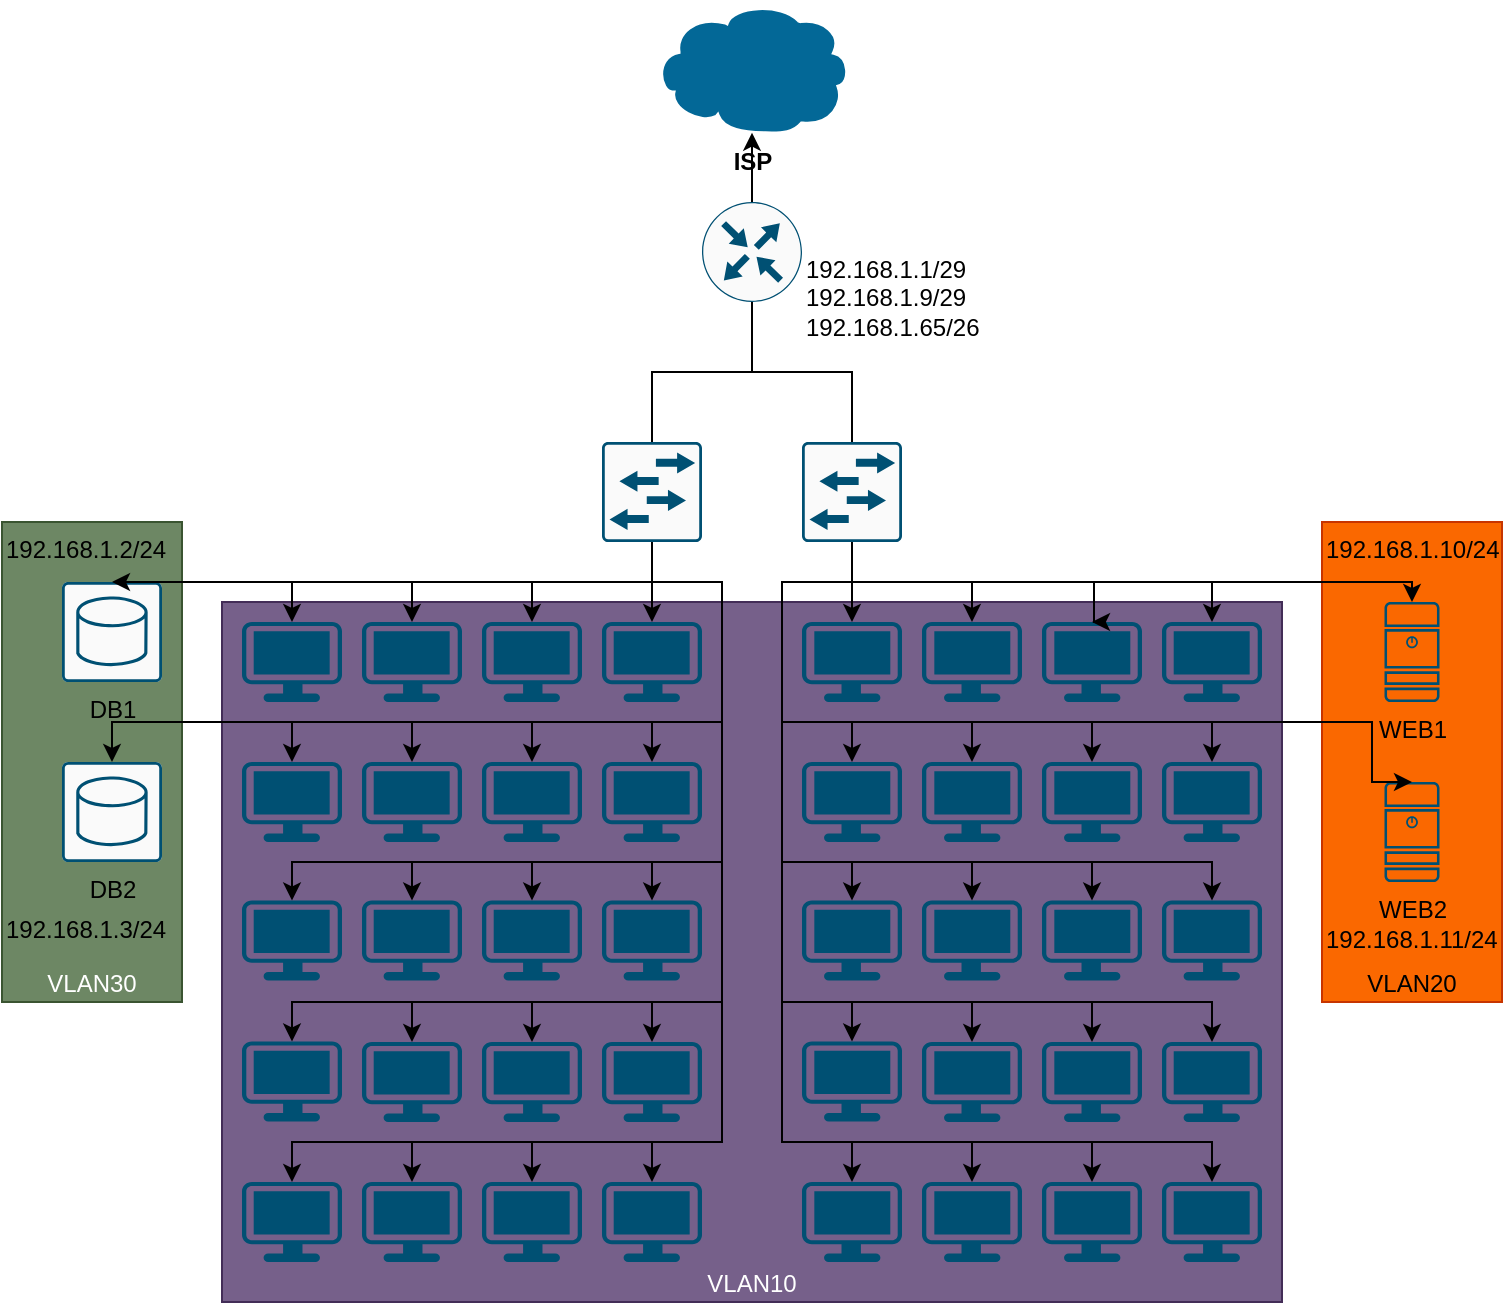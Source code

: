 <mxfile version="24.8.6">
  <diagram name="Страница — 1" id="IFkf7Dg4jp8gj-BHcVzv">
    <mxGraphModel dx="1170" dy="638" grid="1" gridSize="10" guides="1" tooltips="1" connect="1" arrows="1" fold="1" page="1" pageScale="1" pageWidth="827" pageHeight="1169" math="0" shadow="0">
      <root>
        <mxCell id="0" />
        <mxCell id="1" parent="0" />
        <mxCell id="8YlUr7RpTHdSahh0esPy-138" value="&lt;div&gt;&lt;br&gt;&lt;/div&gt;&lt;div&gt;&lt;br&gt;&lt;/div&gt;&lt;div&gt;&lt;br&gt;&lt;/div&gt;&lt;div&gt;VLAN10&lt;br&gt;&lt;/div&gt;" style="whiteSpace=wrap;html=1;fillColor=#76608a;strokeColor=#432D57;fontColor=#ffffff;verticalAlign=bottom;" vertex="1" parent="1">
          <mxGeometry x="140" y="450" width="530" height="350" as="geometry" />
        </mxCell>
        <mxCell id="8YlUr7RpTHdSahh0esPy-137" value="&lt;div&gt;&lt;br&gt;&lt;/div&gt;&lt;div&gt;&lt;br&gt;&lt;/div&gt;&lt;div&gt;&lt;br&gt;&lt;/div&gt;&lt;div&gt;VLAN30&lt;br&gt;&lt;/div&gt;" style="whiteSpace=wrap;html=1;fillColor=#6d8764;strokeColor=#3A5431;fontColor=#ffffff;verticalAlign=bottom;" vertex="1" parent="1">
          <mxGeometry x="30" y="410" width="90" height="240" as="geometry" />
        </mxCell>
        <mxCell id="8YlUr7RpTHdSahh0esPy-133" value="&lt;div&gt;&lt;br&gt;&lt;/div&gt;&lt;div&gt;&lt;br&gt;&lt;/div&gt;&lt;div&gt;&lt;br&gt;&lt;/div&gt;&lt;div&gt;VLAN20&lt;br&gt;&lt;/div&gt;" style="whiteSpace=wrap;html=1;fillColor=#fa6800;strokeColor=#C73500;fontColor=#000000;verticalAlign=bottom;" vertex="1" parent="1">
          <mxGeometry x="690" y="410" width="90" height="240" as="geometry" />
        </mxCell>
        <mxCell id="8YlUr7RpTHdSahh0esPy-1" value="" style="sketch=0;points=[[0.015,0.015,0],[0.985,0.015,0],[0.985,0.985,0],[0.015,0.985,0],[0.25,0,0],[0.5,0,0],[0.75,0,0],[1,0.25,0],[1,0.5,0],[1,0.75,0],[0.75,1,0],[0.5,1,0],[0.25,1,0],[0,0.75,0],[0,0.5,0],[0,0.25,0]];verticalLabelPosition=bottom;html=1;verticalAlign=top;aspect=fixed;align=center;pointerEvents=1;shape=mxgraph.cisco19.rect;prIcon=l2_switch;fillColor=#FAFAFA;strokeColor=#005073;" vertex="1" parent="1">
          <mxGeometry x="330" y="370" width="50" height="50" as="geometry" />
        </mxCell>
        <mxCell id="8YlUr7RpTHdSahh0esPy-3" value="" style="sketch=0;points=[[0.5,0,0],[1,0.5,0],[0.5,1,0],[0,0.5,0],[0.145,0.145,0],[0.856,0.145,0],[0.855,0.856,0],[0.145,0.855,0]];verticalLabelPosition=bottom;html=1;verticalAlign=top;aspect=fixed;align=center;pointerEvents=1;shape=mxgraph.cisco19.rect;prIcon=router;fillColor=#FAFAFA;strokeColor=#005073;" vertex="1" parent="1">
          <mxGeometry x="380" y="250" width="50" height="50" as="geometry" />
        </mxCell>
        <mxCell id="8YlUr7RpTHdSahh0esPy-4" value="DB2" style="sketch=0;points=[[0.015,0.015,0],[0.985,0.015,0],[0.985,0.985,0],[0.015,0.985,0],[0.25,0,0],[0.5,0,0],[0.75,0,0],[1,0.25,0],[1,0.5,0],[1,0.75,0],[0.75,1,0],[0.5,1,0],[0.25,1,0],[0,0.75,0],[0,0.5,0],[0,0.25,0]];verticalLabelPosition=bottom;html=1;verticalAlign=top;aspect=fixed;align=center;pointerEvents=1;shape=mxgraph.cisco19.rect;prIcon=database_relational;fillColor=#FAFAFA;strokeColor=#005073;" vertex="1" parent="1">
          <mxGeometry x="60" y="530" width="50" height="50" as="geometry" />
        </mxCell>
        <mxCell id="8YlUr7RpTHdSahh0esPy-5" value="DB1" style="sketch=0;points=[[0.015,0.015,0],[0.985,0.015,0],[0.985,0.985,0],[0.015,0.985,0],[0.25,0,0],[0.5,0,0],[0.75,0,0],[1,0.25,0],[1,0.5,0],[1,0.75,0],[0.75,1,0],[0.5,1,0],[0.25,1,0],[0,0.75,0],[0,0.5,0],[0,0.25,0]];verticalLabelPosition=bottom;html=1;verticalAlign=top;aspect=fixed;align=center;pointerEvents=1;shape=mxgraph.cisco19.rect;prIcon=database_relational;fillColor=#FAFAFA;strokeColor=#005073;" vertex="1" parent="1">
          <mxGeometry x="60" y="440" width="50" height="50" as="geometry" />
        </mxCell>
        <mxCell id="8YlUr7RpTHdSahh0esPy-6" value="WEB1" style="sketch=0;points=[[0.015,0.015,0],[0.985,0.015,0],[0.985,0.985,0],[0.015,0.985,0],[0.25,0,0],[0.5,0,0],[0.75,0,0],[1,0.25,0],[1,0.5,0],[1,0.75,0],[0.75,1,0],[0.5,1,0],[0.25,1,0],[0,0.75,0],[0,0.5,0],[0,0.25,0]];verticalLabelPosition=bottom;html=1;verticalAlign=top;aspect=fixed;align=center;pointerEvents=1;shape=mxgraph.cisco19.server;fillColor=#005073;strokeColor=none;" vertex="1" parent="1">
          <mxGeometry x="721.25" y="450" width="27.5" height="50" as="geometry" />
        </mxCell>
        <mxCell id="8YlUr7RpTHdSahh0esPy-7" value="WEB2" style="sketch=0;points=[[0.015,0.015,0],[0.985,0.015,0],[0.985,0.985,0],[0.015,0.985,0],[0.25,0,0],[0.5,0,0],[0.75,0,0],[1,0.25,0],[1,0.5,0],[1,0.75,0],[0.75,1,0],[0.5,1,0],[0.25,1,0],[0,0.75,0],[0,0.5,0],[0,0.25,0]];verticalLabelPosition=bottom;html=1;verticalAlign=top;aspect=fixed;align=center;pointerEvents=1;shape=mxgraph.cisco19.server;fillColor=#005073;strokeColor=none;" vertex="1" parent="1">
          <mxGeometry x="721.25" y="540" width="27.5" height="50" as="geometry" />
        </mxCell>
        <mxCell id="8YlUr7RpTHdSahh0esPy-8" value="" style="points=[[0.03,0.03,0],[0.5,0,0],[0.97,0.03,0],[1,0.4,0],[0.97,0.745,0],[0.5,1,0],[0.03,0.745,0],[0,0.4,0]];verticalLabelPosition=bottom;sketch=0;html=1;verticalAlign=top;aspect=fixed;align=center;pointerEvents=1;shape=mxgraph.cisco19.workstation;fillColor=#005073;strokeColor=none;" vertex="1" parent="1">
          <mxGeometry x="330" y="460" width="50" height="40" as="geometry" />
        </mxCell>
        <mxCell id="8YlUr7RpTHdSahh0esPy-9" value="" style="points=[[0.03,0.03,0],[0.5,0,0],[0.97,0.03,0],[1,0.4,0],[0.97,0.745,0],[0.5,1,0],[0.03,0.745,0],[0,0.4,0]];verticalLabelPosition=bottom;sketch=0;html=1;verticalAlign=top;aspect=fixed;align=center;pointerEvents=1;shape=mxgraph.cisco19.workstation;fillColor=#005073;strokeColor=none;" vertex="1" parent="1">
          <mxGeometry x="330" y="530" width="50" height="40" as="geometry" />
        </mxCell>
        <mxCell id="8YlUr7RpTHdSahh0esPy-10" value="" style="points=[[0.03,0.03,0],[0.5,0,0],[0.97,0.03,0],[1,0.4,0],[0.97,0.745,0],[0.5,1,0],[0.03,0.745,0],[0,0.4,0]];verticalLabelPosition=bottom;sketch=0;html=1;verticalAlign=top;aspect=fixed;align=center;pointerEvents=1;shape=mxgraph.cisco19.workstation;fillColor=#005073;strokeColor=none;" vertex="1" parent="1">
          <mxGeometry x="330" y="599.25" width="50" height="40" as="geometry" />
        </mxCell>
        <mxCell id="8YlUr7RpTHdSahh0esPy-11" value="" style="points=[[0.03,0.03,0],[0.5,0,0],[0.97,0.03,0],[1,0.4,0],[0.97,0.745,0],[0.5,1,0],[0.03,0.745,0],[0,0.4,0]];verticalLabelPosition=bottom;sketch=0;html=1;verticalAlign=top;aspect=fixed;align=center;pointerEvents=1;shape=mxgraph.cisco19.workstation;fillColor=#005073;strokeColor=none;" vertex="1" parent="1">
          <mxGeometry x="330" y="670" width="50" height="40" as="geometry" />
        </mxCell>
        <mxCell id="8YlUr7RpTHdSahh0esPy-12" value="" style="points=[[0.03,0.03,0],[0.5,0,0],[0.97,0.03,0],[1,0.4,0],[0.97,0.745,0],[0.5,1,0],[0.03,0.745,0],[0,0.4,0]];verticalLabelPosition=bottom;sketch=0;html=1;verticalAlign=top;aspect=fixed;align=center;pointerEvents=1;shape=mxgraph.cisco19.workstation;fillColor=#005073;strokeColor=none;" vertex="1" parent="1">
          <mxGeometry x="270" y="460" width="50" height="40" as="geometry" />
        </mxCell>
        <mxCell id="8YlUr7RpTHdSahh0esPy-13" value="" style="points=[[0.03,0.03,0],[0.5,0,0],[0.97,0.03,0],[1,0.4,0],[0.97,0.745,0],[0.5,1,0],[0.03,0.745,0],[0,0.4,0]];verticalLabelPosition=bottom;sketch=0;html=1;verticalAlign=top;aspect=fixed;align=center;pointerEvents=1;shape=mxgraph.cisco19.workstation;fillColor=#005073;strokeColor=none;" vertex="1" parent="1">
          <mxGeometry x="270" y="530" width="50" height="40" as="geometry" />
        </mxCell>
        <mxCell id="8YlUr7RpTHdSahh0esPy-14" value="" style="points=[[0.03,0.03,0],[0.5,0,0],[0.97,0.03,0],[1,0.4,0],[0.97,0.745,0],[0.5,1,0],[0.03,0.745,0],[0,0.4,0]];verticalLabelPosition=bottom;sketch=0;html=1;verticalAlign=top;aspect=fixed;align=center;pointerEvents=1;shape=mxgraph.cisco19.workstation;fillColor=#005073;strokeColor=none;" vertex="1" parent="1">
          <mxGeometry x="270" y="599.25" width="50" height="40" as="geometry" />
        </mxCell>
        <mxCell id="8YlUr7RpTHdSahh0esPy-15" value="" style="points=[[0.03,0.03,0],[0.5,0,0],[0.97,0.03,0],[1,0.4,0],[0.97,0.745,0],[0.5,1,0],[0.03,0.745,0],[0,0.4,0]];verticalLabelPosition=bottom;sketch=0;html=1;verticalAlign=top;aspect=fixed;align=center;pointerEvents=1;shape=mxgraph.cisco19.workstation;fillColor=#005073;strokeColor=none;" vertex="1" parent="1">
          <mxGeometry x="270" y="670" width="50" height="40" as="geometry" />
        </mxCell>
        <mxCell id="8YlUr7RpTHdSahh0esPy-16" value="" style="points=[[0.03,0.03,0],[0.5,0,0],[0.97,0.03,0],[1,0.4,0],[0.97,0.745,0],[0.5,1,0],[0.03,0.745,0],[0,0.4,0]];verticalLabelPosition=bottom;sketch=0;html=1;verticalAlign=top;aspect=fixed;align=center;pointerEvents=1;shape=mxgraph.cisco19.workstation;fillColor=#005073;strokeColor=none;" vertex="1" parent="1">
          <mxGeometry x="210" y="460" width="50" height="40" as="geometry" />
        </mxCell>
        <mxCell id="8YlUr7RpTHdSahh0esPy-17" value="" style="points=[[0.03,0.03,0],[0.5,0,0],[0.97,0.03,0],[1,0.4,0],[0.97,0.745,0],[0.5,1,0],[0.03,0.745,0],[0,0.4,0]];verticalLabelPosition=bottom;sketch=0;html=1;verticalAlign=top;aspect=fixed;align=center;pointerEvents=1;shape=mxgraph.cisco19.workstation;fillColor=#005073;strokeColor=none;" vertex="1" parent="1">
          <mxGeometry x="210" y="530" width="50" height="40" as="geometry" />
        </mxCell>
        <mxCell id="8YlUr7RpTHdSahh0esPy-18" value="" style="points=[[0.03,0.03,0],[0.5,0,0],[0.97,0.03,0],[1,0.4,0],[0.97,0.745,0],[0.5,1,0],[0.03,0.745,0],[0,0.4,0]];verticalLabelPosition=bottom;sketch=0;html=1;verticalAlign=top;aspect=fixed;align=center;pointerEvents=1;shape=mxgraph.cisco19.workstation;fillColor=#005073;strokeColor=none;" vertex="1" parent="1">
          <mxGeometry x="210" y="599.25" width="50" height="40" as="geometry" />
        </mxCell>
        <mxCell id="8YlUr7RpTHdSahh0esPy-19" value="" style="points=[[0.03,0.03,0],[0.5,0,0],[0.97,0.03,0],[1,0.4,0],[0.97,0.745,0],[0.5,1,0],[0.03,0.745,0],[0,0.4,0]];verticalLabelPosition=bottom;sketch=0;html=1;verticalAlign=top;aspect=fixed;align=center;pointerEvents=1;shape=mxgraph.cisco19.workstation;fillColor=#005073;strokeColor=none;" vertex="1" parent="1">
          <mxGeometry x="210" y="670" width="50" height="40" as="geometry" />
        </mxCell>
        <mxCell id="8YlUr7RpTHdSahh0esPy-20" value="" style="points=[[0.03,0.03,0],[0.5,0,0],[0.97,0.03,0],[1,0.4,0],[0.97,0.745,0],[0.5,1,0],[0.03,0.745,0],[0,0.4,0]];verticalLabelPosition=bottom;sketch=0;html=1;verticalAlign=top;aspect=fixed;align=center;pointerEvents=1;shape=mxgraph.cisco19.workstation;fillColor=#005073;strokeColor=none;" vertex="1" parent="1">
          <mxGeometry x="330" y="740" width="50" height="40" as="geometry" />
        </mxCell>
        <mxCell id="8YlUr7RpTHdSahh0esPy-21" value="" style="points=[[0.03,0.03,0],[0.5,0,0],[0.97,0.03,0],[1,0.4,0],[0.97,0.745,0],[0.5,1,0],[0.03,0.745,0],[0,0.4,0]];verticalLabelPosition=bottom;sketch=0;html=1;verticalAlign=top;aspect=fixed;align=center;pointerEvents=1;shape=mxgraph.cisco19.workstation;fillColor=#005073;strokeColor=none;" vertex="1" parent="1">
          <mxGeometry x="150" y="530" width="50" height="40" as="geometry" />
        </mxCell>
        <mxCell id="8YlUr7RpTHdSahh0esPy-24" value="" style="points=[[0.03,0.03,0],[0.5,0,0],[0.97,0.03,0],[1,0.4,0],[0.97,0.745,0],[0.5,1,0],[0.03,0.745,0],[0,0.4,0]];verticalLabelPosition=bottom;sketch=0;html=1;verticalAlign=top;aspect=fixed;align=center;pointerEvents=1;shape=mxgraph.cisco19.workstation;fillColor=#005073;strokeColor=none;" vertex="1" parent="1">
          <mxGeometry x="270" y="740" width="50" height="40" as="geometry" />
        </mxCell>
        <mxCell id="8YlUr7RpTHdSahh0esPy-25" value="" style="points=[[0.03,0.03,0],[0.5,0,0],[0.97,0.03,0],[1,0.4,0],[0.97,0.745,0],[0.5,1,0],[0.03,0.745,0],[0,0.4,0]];verticalLabelPosition=bottom;sketch=0;html=1;verticalAlign=top;aspect=fixed;align=center;pointerEvents=1;shape=mxgraph.cisco19.workstation;fillColor=#005073;strokeColor=none;" vertex="1" parent="1">
          <mxGeometry x="150" y="599.25" width="50" height="40" as="geometry" />
        </mxCell>
        <mxCell id="8YlUr7RpTHdSahh0esPy-26" value="" style="points=[[0.03,0.03,0],[0.5,0,0],[0.97,0.03,0],[1,0.4,0],[0.97,0.745,0],[0.5,1,0],[0.03,0.745,0],[0,0.4,0]];verticalLabelPosition=bottom;sketch=0;html=1;verticalAlign=top;aspect=fixed;align=center;pointerEvents=1;shape=mxgraph.cisco19.workstation;fillColor=#005073;strokeColor=none;" vertex="1" parent="1">
          <mxGeometry x="150" y="669.75" width="50" height="40" as="geometry" />
        </mxCell>
        <mxCell id="8YlUr7RpTHdSahh0esPy-28" value="" style="points=[[0.03,0.03,0],[0.5,0,0],[0.97,0.03,0],[1,0.4,0],[0.97,0.745,0],[0.5,1,0],[0.03,0.745,0],[0,0.4,0]];verticalLabelPosition=bottom;sketch=0;html=1;verticalAlign=top;aspect=fixed;align=center;pointerEvents=1;shape=mxgraph.cisco19.workstation;fillColor=#005073;strokeColor=none;" vertex="1" parent="1">
          <mxGeometry x="210" y="740" width="50" height="40" as="geometry" />
        </mxCell>
        <mxCell id="8YlUr7RpTHdSahh0esPy-29" value="" style="points=[[0.03,0.03,0],[0.5,0,0],[0.97,0.03,0],[1,0.4,0],[0.97,0.745,0],[0.5,1,0],[0.03,0.745,0],[0,0.4,0]];verticalLabelPosition=bottom;sketch=0;html=1;verticalAlign=top;aspect=fixed;align=center;pointerEvents=1;shape=mxgraph.cisco19.workstation;fillColor=#005073;strokeColor=none;" vertex="1" parent="1">
          <mxGeometry x="150" y="460" width="50" height="40" as="geometry" />
        </mxCell>
        <mxCell id="8YlUr7RpTHdSahh0esPy-30" value="" style="points=[[0.03,0.03,0],[0.5,0,0],[0.97,0.03,0],[1,0.4,0],[0.97,0.745,0],[0.5,1,0],[0.03,0.745,0],[0,0.4,0]];verticalLabelPosition=bottom;sketch=0;html=1;verticalAlign=top;aspect=fixed;align=center;pointerEvents=1;shape=mxgraph.cisco19.workstation;fillColor=#005073;strokeColor=none;" vertex="1" parent="1">
          <mxGeometry x="150" y="740" width="50" height="40" as="geometry" />
        </mxCell>
        <mxCell id="8YlUr7RpTHdSahh0esPy-52" style="edgeStyle=orthogonalEdgeStyle;rounded=0;orthogonalLoop=1;jettySize=auto;html=1;exitX=0.5;exitY=0;exitDx=0;exitDy=0;exitPerimeter=0;entryX=0.5;entryY=1;entryDx=0;entryDy=0;entryPerimeter=0;endArrow=none;endFill=0;" edge="1" parent="1" source="8YlUr7RpTHdSahh0esPy-1" target="8YlUr7RpTHdSahh0esPy-3">
          <mxGeometry relative="1" as="geometry" />
        </mxCell>
        <mxCell id="8YlUr7RpTHdSahh0esPy-54" style="edgeStyle=orthogonalEdgeStyle;rounded=0;orthogonalLoop=1;jettySize=auto;html=1;exitX=0.5;exitY=1;exitDx=0;exitDy=0;exitPerimeter=0;entryX=0.5;entryY=0;entryDx=0;entryDy=0;entryPerimeter=0;" edge="1" parent="1" source="8YlUr7RpTHdSahh0esPy-1" target="8YlUr7RpTHdSahh0esPy-8">
          <mxGeometry relative="1" as="geometry" />
        </mxCell>
        <mxCell id="8YlUr7RpTHdSahh0esPy-55" style="edgeStyle=orthogonalEdgeStyle;rounded=0;orthogonalLoop=1;jettySize=auto;html=1;exitX=0.5;exitY=1;exitDx=0;exitDy=0;exitPerimeter=0;entryX=0.5;entryY=0;entryDx=0;entryDy=0;entryPerimeter=0;" edge="1" parent="1" source="8YlUr7RpTHdSahh0esPy-1" target="8YlUr7RpTHdSahh0esPy-12">
          <mxGeometry relative="1" as="geometry" />
        </mxCell>
        <mxCell id="8YlUr7RpTHdSahh0esPy-56" style="edgeStyle=orthogonalEdgeStyle;rounded=0;orthogonalLoop=1;jettySize=auto;html=1;exitX=0.5;exitY=1;exitDx=0;exitDy=0;exitPerimeter=0;entryX=0.5;entryY=0;entryDx=0;entryDy=0;entryPerimeter=0;" edge="1" parent="1" source="8YlUr7RpTHdSahh0esPy-1" target="8YlUr7RpTHdSahh0esPy-16">
          <mxGeometry relative="1" as="geometry" />
        </mxCell>
        <mxCell id="8YlUr7RpTHdSahh0esPy-57" style="edgeStyle=orthogonalEdgeStyle;rounded=0;orthogonalLoop=1;jettySize=auto;html=1;exitX=0.5;exitY=1;exitDx=0;exitDy=0;exitPerimeter=0;entryX=0.5;entryY=0;entryDx=0;entryDy=0;entryPerimeter=0;" edge="1" parent="1" source="8YlUr7RpTHdSahh0esPy-1" target="8YlUr7RpTHdSahh0esPy-9">
          <mxGeometry relative="1" as="geometry">
            <Array as="points">
              <mxPoint x="355" y="440" />
              <mxPoint x="390" y="440" />
              <mxPoint x="390" y="510" />
              <mxPoint x="355" y="510" />
            </Array>
          </mxGeometry>
        </mxCell>
        <mxCell id="8YlUr7RpTHdSahh0esPy-58" style="edgeStyle=orthogonalEdgeStyle;rounded=0;orthogonalLoop=1;jettySize=auto;html=1;exitX=0.5;exitY=1;exitDx=0;exitDy=0;exitPerimeter=0;entryX=0.5;entryY=0;entryDx=0;entryDy=0;entryPerimeter=0;" edge="1" parent="1" source="8YlUr7RpTHdSahh0esPy-1" target="8YlUr7RpTHdSahh0esPy-13">
          <mxGeometry relative="1" as="geometry">
            <Array as="points">
              <mxPoint x="355" y="440" />
              <mxPoint x="390" y="440" />
              <mxPoint x="390" y="510" />
              <mxPoint x="295" y="510" />
            </Array>
          </mxGeometry>
        </mxCell>
        <mxCell id="8YlUr7RpTHdSahh0esPy-59" style="edgeStyle=orthogonalEdgeStyle;rounded=0;orthogonalLoop=1;jettySize=auto;html=1;exitX=0.5;exitY=1;exitDx=0;exitDy=0;exitPerimeter=0;entryX=0.5;entryY=0;entryDx=0;entryDy=0;entryPerimeter=0;" edge="1" parent="1" source="8YlUr7RpTHdSahh0esPy-1" target="8YlUr7RpTHdSahh0esPy-29">
          <mxGeometry relative="1" as="geometry" />
        </mxCell>
        <mxCell id="8YlUr7RpTHdSahh0esPy-60" style="edgeStyle=orthogonalEdgeStyle;rounded=0;orthogonalLoop=1;jettySize=auto;html=1;exitX=0.5;exitY=1;exitDx=0;exitDy=0;exitPerimeter=0;entryX=0.5;entryY=0;entryDx=0;entryDy=0;entryPerimeter=0;" edge="1" parent="1" source="8YlUr7RpTHdSahh0esPy-1" target="8YlUr7RpTHdSahh0esPy-17">
          <mxGeometry relative="1" as="geometry">
            <Array as="points">
              <mxPoint x="355" y="440" />
              <mxPoint x="390" y="440" />
              <mxPoint x="390" y="510" />
              <mxPoint x="235" y="510" />
            </Array>
          </mxGeometry>
        </mxCell>
        <mxCell id="8YlUr7RpTHdSahh0esPy-61" style="edgeStyle=orthogonalEdgeStyle;rounded=0;orthogonalLoop=1;jettySize=auto;html=1;exitX=0.5;exitY=1;exitDx=0;exitDy=0;exitPerimeter=0;entryX=0.5;entryY=0;entryDx=0;entryDy=0;entryPerimeter=0;" edge="1" parent="1" source="8YlUr7RpTHdSahh0esPy-1" target="8YlUr7RpTHdSahh0esPy-21">
          <mxGeometry relative="1" as="geometry">
            <Array as="points">
              <mxPoint x="355" y="440" />
              <mxPoint x="390" y="440" />
              <mxPoint x="390" y="510" />
              <mxPoint x="175" y="510" />
            </Array>
          </mxGeometry>
        </mxCell>
        <mxCell id="8YlUr7RpTHdSahh0esPy-62" style="edgeStyle=orthogonalEdgeStyle;rounded=0;orthogonalLoop=1;jettySize=auto;html=1;exitX=0.5;exitY=1;exitDx=0;exitDy=0;exitPerimeter=0;entryX=0.5;entryY=0;entryDx=0;entryDy=0;entryPerimeter=0;" edge="1" parent="1" source="8YlUr7RpTHdSahh0esPy-1" target="8YlUr7RpTHdSahh0esPy-10">
          <mxGeometry relative="1" as="geometry">
            <Array as="points">
              <mxPoint x="355" y="440" />
              <mxPoint x="390" y="440" />
              <mxPoint x="390" y="580" />
              <mxPoint x="355" y="580" />
            </Array>
          </mxGeometry>
        </mxCell>
        <mxCell id="8YlUr7RpTHdSahh0esPy-63" style="edgeStyle=orthogonalEdgeStyle;rounded=0;orthogonalLoop=1;jettySize=auto;html=1;exitX=0.5;exitY=1;exitDx=0;exitDy=0;exitPerimeter=0;entryX=0.5;entryY=0;entryDx=0;entryDy=0;entryPerimeter=0;" edge="1" parent="1" source="8YlUr7RpTHdSahh0esPy-1" target="8YlUr7RpTHdSahh0esPy-14">
          <mxGeometry relative="1" as="geometry">
            <Array as="points">
              <mxPoint x="355" y="440" />
              <mxPoint x="390" y="440" />
              <mxPoint x="390" y="580" />
              <mxPoint x="295" y="580" />
            </Array>
          </mxGeometry>
        </mxCell>
        <mxCell id="8YlUr7RpTHdSahh0esPy-64" style="edgeStyle=orthogonalEdgeStyle;rounded=0;orthogonalLoop=1;jettySize=auto;html=1;exitX=0.5;exitY=1;exitDx=0;exitDy=0;exitPerimeter=0;entryX=0.5;entryY=0;entryDx=0;entryDy=0;entryPerimeter=0;" edge="1" parent="1" source="8YlUr7RpTHdSahh0esPy-1" target="8YlUr7RpTHdSahh0esPy-18">
          <mxGeometry relative="1" as="geometry">
            <Array as="points">
              <mxPoint x="355" y="440" />
              <mxPoint x="390" y="440" />
              <mxPoint x="390" y="580" />
              <mxPoint x="235" y="580" />
            </Array>
          </mxGeometry>
        </mxCell>
        <mxCell id="8YlUr7RpTHdSahh0esPy-65" style="edgeStyle=orthogonalEdgeStyle;rounded=0;orthogonalLoop=1;jettySize=auto;html=1;exitX=0.5;exitY=1;exitDx=0;exitDy=0;exitPerimeter=0;entryX=0.5;entryY=0;entryDx=0;entryDy=0;entryPerimeter=0;" edge="1" parent="1" source="8YlUr7RpTHdSahh0esPy-1" target="8YlUr7RpTHdSahh0esPy-25">
          <mxGeometry relative="1" as="geometry">
            <Array as="points">
              <mxPoint x="355" y="440" />
              <mxPoint x="390" y="440" />
              <mxPoint x="390" y="580" />
              <mxPoint x="175" y="580" />
            </Array>
          </mxGeometry>
        </mxCell>
        <mxCell id="8YlUr7RpTHdSahh0esPy-66" style="edgeStyle=orthogonalEdgeStyle;rounded=0;orthogonalLoop=1;jettySize=auto;html=1;entryX=0.5;entryY=0;entryDx=0;entryDy=0;entryPerimeter=0;" edge="1" parent="1" source="8YlUr7RpTHdSahh0esPy-1" target="8YlUr7RpTHdSahh0esPy-11">
          <mxGeometry relative="1" as="geometry">
            <Array as="points">
              <mxPoint x="355" y="440" />
              <mxPoint x="390" y="440" />
              <mxPoint x="390" y="650" />
              <mxPoint x="355" y="650" />
            </Array>
          </mxGeometry>
        </mxCell>
        <mxCell id="8YlUr7RpTHdSahh0esPy-67" style="edgeStyle=orthogonalEdgeStyle;rounded=0;orthogonalLoop=1;jettySize=auto;html=1;exitX=0.5;exitY=1;exitDx=0;exitDy=0;exitPerimeter=0;entryX=0.5;entryY=0;entryDx=0;entryDy=0;entryPerimeter=0;" edge="1" parent="1" source="8YlUr7RpTHdSahh0esPy-1" target="8YlUr7RpTHdSahh0esPy-15">
          <mxGeometry relative="1" as="geometry">
            <Array as="points">
              <mxPoint x="355" y="440" />
              <mxPoint x="390" y="440" />
              <mxPoint x="390" y="650" />
              <mxPoint x="295" y="650" />
            </Array>
          </mxGeometry>
        </mxCell>
        <mxCell id="8YlUr7RpTHdSahh0esPy-70" style="edgeStyle=orthogonalEdgeStyle;rounded=0;orthogonalLoop=1;jettySize=auto;html=1;exitX=0.5;exitY=1;exitDx=0;exitDy=0;exitPerimeter=0;entryX=0.5;entryY=0;entryDx=0;entryDy=0;entryPerimeter=0;" edge="1" parent="1" source="8YlUr7RpTHdSahh0esPy-1" target="8YlUr7RpTHdSahh0esPy-19">
          <mxGeometry relative="1" as="geometry">
            <Array as="points">
              <mxPoint x="355" y="440" />
              <mxPoint x="390" y="440" />
              <mxPoint x="390" y="650" />
              <mxPoint x="235" y="650" />
            </Array>
          </mxGeometry>
        </mxCell>
        <mxCell id="8YlUr7RpTHdSahh0esPy-71" style="edgeStyle=orthogonalEdgeStyle;rounded=0;orthogonalLoop=1;jettySize=auto;html=1;exitX=0.5;exitY=1;exitDx=0;exitDy=0;exitPerimeter=0;entryX=0.5;entryY=0;entryDx=0;entryDy=0;entryPerimeter=0;" edge="1" parent="1" source="8YlUr7RpTHdSahh0esPy-1" target="8YlUr7RpTHdSahh0esPy-26">
          <mxGeometry relative="1" as="geometry">
            <Array as="points">
              <mxPoint x="355" y="440" />
              <mxPoint x="390" y="440" />
              <mxPoint x="390" y="650" />
              <mxPoint x="175" y="650" />
            </Array>
          </mxGeometry>
        </mxCell>
        <mxCell id="8YlUr7RpTHdSahh0esPy-72" style="edgeStyle=orthogonalEdgeStyle;rounded=0;orthogonalLoop=1;jettySize=auto;html=1;exitX=0.5;exitY=1;exitDx=0;exitDy=0;exitPerimeter=0;entryX=0.5;entryY=0;entryDx=0;entryDy=0;entryPerimeter=0;" edge="1" parent="1" source="8YlUr7RpTHdSahh0esPy-1" target="8YlUr7RpTHdSahh0esPy-20">
          <mxGeometry relative="1" as="geometry">
            <Array as="points">
              <mxPoint x="355" y="440" />
              <mxPoint x="390" y="440" />
              <mxPoint x="390" y="720" />
              <mxPoint x="355" y="720" />
            </Array>
          </mxGeometry>
        </mxCell>
        <mxCell id="8YlUr7RpTHdSahh0esPy-73" style="edgeStyle=orthogonalEdgeStyle;rounded=0;orthogonalLoop=1;jettySize=auto;html=1;exitX=0.5;exitY=1;exitDx=0;exitDy=0;exitPerimeter=0;entryX=0.5;entryY=0;entryDx=0;entryDy=0;entryPerimeter=0;" edge="1" parent="1" source="8YlUr7RpTHdSahh0esPy-1" target="8YlUr7RpTHdSahh0esPy-24">
          <mxGeometry relative="1" as="geometry">
            <Array as="points">
              <mxPoint x="355" y="440" />
              <mxPoint x="390" y="440" />
              <mxPoint x="390" y="720" />
              <mxPoint x="295" y="720" />
            </Array>
          </mxGeometry>
        </mxCell>
        <mxCell id="8YlUr7RpTHdSahh0esPy-74" style="edgeStyle=orthogonalEdgeStyle;rounded=0;orthogonalLoop=1;jettySize=auto;html=1;exitX=0.5;exitY=1;exitDx=0;exitDy=0;exitPerimeter=0;entryX=0.5;entryY=0;entryDx=0;entryDy=0;entryPerimeter=0;" edge="1" parent="1" source="8YlUr7RpTHdSahh0esPy-1" target="8YlUr7RpTHdSahh0esPy-28">
          <mxGeometry relative="1" as="geometry">
            <Array as="points">
              <mxPoint x="355" y="440" />
              <mxPoint x="390" y="440" />
              <mxPoint x="390" y="720" />
              <mxPoint x="235" y="720" />
            </Array>
          </mxGeometry>
        </mxCell>
        <mxCell id="8YlUr7RpTHdSahh0esPy-75" style="edgeStyle=orthogonalEdgeStyle;rounded=0;orthogonalLoop=1;jettySize=auto;html=1;exitX=0.5;exitY=1;exitDx=0;exitDy=0;exitPerimeter=0;entryX=0.5;entryY=0;entryDx=0;entryDy=0;entryPerimeter=0;" edge="1" parent="1" source="8YlUr7RpTHdSahh0esPy-1" target="8YlUr7RpTHdSahh0esPy-30">
          <mxGeometry relative="1" as="geometry">
            <Array as="points">
              <mxPoint x="355" y="440" />
              <mxPoint x="390" y="440" />
              <mxPoint x="390" y="720" />
              <mxPoint x="175" y="720" />
            </Array>
          </mxGeometry>
        </mxCell>
        <mxCell id="8YlUr7RpTHdSahh0esPy-76" value="" style="sketch=0;points=[[0.015,0.015,0],[0.985,0.015,0],[0.985,0.985,0],[0.015,0.985,0],[0.25,0,0],[0.5,0,0],[0.75,0,0],[1,0.25,0],[1,0.5,0],[1,0.75,0],[0.75,1,0],[0.5,1,0],[0.25,1,0],[0,0.75,0],[0,0.5,0],[0,0.25,0]];verticalLabelPosition=bottom;html=1;verticalAlign=top;aspect=fixed;align=center;pointerEvents=1;shape=mxgraph.cisco19.rect;prIcon=l2_switch;fillColor=#FAFAFA;strokeColor=#005073;" vertex="1" parent="1">
          <mxGeometry x="430" y="370" width="50" height="50" as="geometry" />
        </mxCell>
        <mxCell id="8YlUr7RpTHdSahh0esPy-77" value="" style="points=[[0.03,0.03,0],[0.5,0,0],[0.97,0.03,0],[1,0.4,0],[0.97,0.745,0],[0.5,1,0],[0.03,0.745,0],[0,0.4,0]];verticalLabelPosition=bottom;sketch=0;html=1;verticalAlign=top;aspect=fixed;align=center;pointerEvents=1;shape=mxgraph.cisco19.workstation;fillColor=#005073;strokeColor=none;" vertex="1" parent="1">
          <mxGeometry x="610" y="460" width="50" height="40" as="geometry" />
        </mxCell>
        <mxCell id="8YlUr7RpTHdSahh0esPy-78" value="" style="points=[[0.03,0.03,0],[0.5,0,0],[0.97,0.03,0],[1,0.4,0],[0.97,0.745,0],[0.5,1,0],[0.03,0.745,0],[0,0.4,0]];verticalLabelPosition=bottom;sketch=0;html=1;verticalAlign=top;aspect=fixed;align=center;pointerEvents=1;shape=mxgraph.cisco19.workstation;fillColor=#005073;strokeColor=none;" vertex="1" parent="1">
          <mxGeometry x="610" y="530" width="50" height="40" as="geometry" />
        </mxCell>
        <mxCell id="8YlUr7RpTHdSahh0esPy-79" value="" style="points=[[0.03,0.03,0],[0.5,0,0],[0.97,0.03,0],[1,0.4,0],[0.97,0.745,0],[0.5,1,0],[0.03,0.745,0],[0,0.4,0]];verticalLabelPosition=bottom;sketch=0;html=1;verticalAlign=top;aspect=fixed;align=center;pointerEvents=1;shape=mxgraph.cisco19.workstation;fillColor=#005073;strokeColor=none;" vertex="1" parent="1">
          <mxGeometry x="610" y="599.25" width="50" height="40" as="geometry" />
        </mxCell>
        <mxCell id="8YlUr7RpTHdSahh0esPy-80" value="" style="points=[[0.03,0.03,0],[0.5,0,0],[0.97,0.03,0],[1,0.4,0],[0.97,0.745,0],[0.5,1,0],[0.03,0.745,0],[0,0.4,0]];verticalLabelPosition=bottom;sketch=0;html=1;verticalAlign=top;aspect=fixed;align=center;pointerEvents=1;shape=mxgraph.cisco19.workstation;fillColor=#005073;strokeColor=none;" vertex="1" parent="1">
          <mxGeometry x="610" y="670" width="50" height="40" as="geometry" />
        </mxCell>
        <mxCell id="8YlUr7RpTHdSahh0esPy-81" value="" style="points=[[0.03,0.03,0],[0.5,0,0],[0.97,0.03,0],[1,0.4,0],[0.97,0.745,0],[0.5,1,0],[0.03,0.745,0],[0,0.4,0]];verticalLabelPosition=bottom;sketch=0;html=1;verticalAlign=top;aspect=fixed;align=center;pointerEvents=1;shape=mxgraph.cisco19.workstation;fillColor=#005073;strokeColor=none;flipH=1;" vertex="1" parent="1">
          <mxGeometry x="550" y="460" width="50" height="40" as="geometry" />
        </mxCell>
        <mxCell id="8YlUr7RpTHdSahh0esPy-82" value="" style="points=[[0.03,0.03,0],[0.5,0,0],[0.97,0.03,0],[1,0.4,0],[0.97,0.745,0],[0.5,1,0],[0.03,0.745,0],[0,0.4,0]];verticalLabelPosition=bottom;sketch=0;html=1;verticalAlign=top;aspect=fixed;align=center;pointerEvents=1;shape=mxgraph.cisco19.workstation;fillColor=#005073;strokeColor=none;flipH=1;" vertex="1" parent="1">
          <mxGeometry x="550" y="530" width="50" height="40" as="geometry" />
        </mxCell>
        <mxCell id="8YlUr7RpTHdSahh0esPy-83" value="" style="points=[[0.03,0.03,0],[0.5,0,0],[0.97,0.03,0],[1,0.4,0],[0.97,0.745,0],[0.5,1,0],[0.03,0.745,0],[0,0.4,0]];verticalLabelPosition=bottom;sketch=0;html=1;verticalAlign=top;aspect=fixed;align=center;pointerEvents=1;shape=mxgraph.cisco19.workstation;fillColor=#005073;strokeColor=none;flipH=1;" vertex="1" parent="1">
          <mxGeometry x="550" y="599.25" width="50" height="40" as="geometry" />
        </mxCell>
        <mxCell id="8YlUr7RpTHdSahh0esPy-84" value="" style="points=[[0.03,0.03,0],[0.5,0,0],[0.97,0.03,0],[1,0.4,0],[0.97,0.745,0],[0.5,1,0],[0.03,0.745,0],[0,0.4,0]];verticalLabelPosition=bottom;sketch=0;html=1;verticalAlign=top;aspect=fixed;align=center;pointerEvents=1;shape=mxgraph.cisco19.workstation;fillColor=#005073;strokeColor=none;flipH=1;" vertex="1" parent="1">
          <mxGeometry x="550" y="670" width="50" height="40" as="geometry" />
        </mxCell>
        <mxCell id="8YlUr7RpTHdSahh0esPy-85" value="" style="points=[[0.03,0.03,0],[0.5,0,0],[0.97,0.03,0],[1,0.4,0],[0.97,0.745,0],[0.5,1,0],[0.03,0.745,0],[0,0.4,0]];verticalLabelPosition=bottom;sketch=0;html=1;verticalAlign=top;aspect=fixed;align=center;pointerEvents=1;shape=mxgraph.cisco19.workstation;fillColor=#005073;strokeColor=none;flipH=1;" vertex="1" parent="1">
          <mxGeometry x="490" y="460" width="50" height="40" as="geometry" />
        </mxCell>
        <mxCell id="8YlUr7RpTHdSahh0esPy-86" value="" style="points=[[0.03,0.03,0],[0.5,0,0],[0.97,0.03,0],[1,0.4,0],[0.97,0.745,0],[0.5,1,0],[0.03,0.745,0],[0,0.4,0]];verticalLabelPosition=bottom;sketch=0;html=1;verticalAlign=top;aspect=fixed;align=center;pointerEvents=1;shape=mxgraph.cisco19.workstation;fillColor=#005073;strokeColor=none;flipH=1;" vertex="1" parent="1">
          <mxGeometry x="490" y="530" width="50" height="40" as="geometry" />
        </mxCell>
        <mxCell id="8YlUr7RpTHdSahh0esPy-87" value="" style="points=[[0.03,0.03,0],[0.5,0,0],[0.97,0.03,0],[1,0.4,0],[0.97,0.745,0],[0.5,1,0],[0.03,0.745,0],[0,0.4,0]];verticalLabelPosition=bottom;sketch=0;html=1;verticalAlign=top;aspect=fixed;align=center;pointerEvents=1;shape=mxgraph.cisco19.workstation;fillColor=#005073;strokeColor=none;flipH=1;" vertex="1" parent="1">
          <mxGeometry x="490" y="599.25" width="50" height="40" as="geometry" />
        </mxCell>
        <mxCell id="8YlUr7RpTHdSahh0esPy-88" value="" style="points=[[0.03,0.03,0],[0.5,0,0],[0.97,0.03,0],[1,0.4,0],[0.97,0.745,0],[0.5,1,0],[0.03,0.745,0],[0,0.4,0]];verticalLabelPosition=bottom;sketch=0;html=1;verticalAlign=top;aspect=fixed;align=center;pointerEvents=1;shape=mxgraph.cisco19.workstation;fillColor=#005073;strokeColor=none;flipH=1;" vertex="1" parent="1">
          <mxGeometry x="490" y="670" width="50" height="40" as="geometry" />
        </mxCell>
        <mxCell id="8YlUr7RpTHdSahh0esPy-89" value="" style="points=[[0.03,0.03,0],[0.5,0,0],[0.97,0.03,0],[1,0.4,0],[0.97,0.745,0],[0.5,1,0],[0.03,0.745,0],[0,0.4,0]];verticalLabelPosition=bottom;sketch=0;html=1;verticalAlign=top;aspect=fixed;align=center;pointerEvents=1;shape=mxgraph.cisco19.workstation;fillColor=#005073;strokeColor=none;" vertex="1" parent="1">
          <mxGeometry x="610" y="740" width="50" height="40" as="geometry" />
        </mxCell>
        <mxCell id="8YlUr7RpTHdSahh0esPy-90" value="" style="points=[[0.03,0.03,0],[0.5,0,0],[0.97,0.03,0],[1,0.4,0],[0.97,0.745,0],[0.5,1,0],[0.03,0.745,0],[0,0.4,0]];verticalLabelPosition=bottom;sketch=0;html=1;verticalAlign=top;aspect=fixed;align=center;pointerEvents=1;shape=mxgraph.cisco19.workstation;fillColor=#005073;strokeColor=none;flipH=1;" vertex="1" parent="1">
          <mxGeometry x="430" y="530" width="50" height="40" as="geometry" />
        </mxCell>
        <mxCell id="8YlUr7RpTHdSahh0esPy-91" value="" style="points=[[0.03,0.03,0],[0.5,0,0],[0.97,0.03,0],[1,0.4,0],[0.97,0.745,0],[0.5,1,0],[0.03,0.745,0],[0,0.4,0]];verticalLabelPosition=bottom;sketch=0;html=1;verticalAlign=top;aspect=fixed;align=center;pointerEvents=1;shape=mxgraph.cisco19.workstation;fillColor=#005073;strokeColor=none;flipH=1;" vertex="1" parent="1">
          <mxGeometry x="550" y="740" width="50" height="40" as="geometry" />
        </mxCell>
        <mxCell id="8YlUr7RpTHdSahh0esPy-92" value="" style="points=[[0.03,0.03,0],[0.5,0,0],[0.97,0.03,0],[1,0.4,0],[0.97,0.745,0],[0.5,1,0],[0.03,0.745,0],[0,0.4,0]];verticalLabelPosition=bottom;sketch=0;html=1;verticalAlign=top;aspect=fixed;align=center;pointerEvents=1;shape=mxgraph.cisco19.workstation;fillColor=#005073;strokeColor=none;flipH=1;" vertex="1" parent="1">
          <mxGeometry x="430" y="599.25" width="50" height="40" as="geometry" />
        </mxCell>
        <mxCell id="8YlUr7RpTHdSahh0esPy-93" value="" style="points=[[0.03,0.03,0],[0.5,0,0],[0.97,0.03,0],[1,0.4,0],[0.97,0.745,0],[0.5,1,0],[0.03,0.745,0],[0,0.4,0]];verticalLabelPosition=bottom;sketch=0;html=1;verticalAlign=top;aspect=fixed;align=center;pointerEvents=1;shape=mxgraph.cisco19.workstation;fillColor=#005073;strokeColor=none;flipH=1;" vertex="1" parent="1">
          <mxGeometry x="430" y="669.75" width="50" height="40" as="geometry" />
        </mxCell>
        <mxCell id="8YlUr7RpTHdSahh0esPy-94" value="" style="points=[[0.03,0.03,0],[0.5,0,0],[0.97,0.03,0],[1,0.4,0],[0.97,0.745,0],[0.5,1,0],[0.03,0.745,0],[0,0.4,0]];verticalLabelPosition=bottom;sketch=0;html=1;verticalAlign=top;aspect=fixed;align=center;pointerEvents=1;shape=mxgraph.cisco19.workstation;fillColor=#005073;strokeColor=none;flipH=1;" vertex="1" parent="1">
          <mxGeometry x="490" y="740" width="50" height="40" as="geometry" />
        </mxCell>
        <mxCell id="8YlUr7RpTHdSahh0esPy-95" value="" style="points=[[0.03,0.03,0],[0.5,0,0],[0.97,0.03,0],[1,0.4,0],[0.97,0.745,0],[0.5,1,0],[0.03,0.745,0],[0,0.4,0]];verticalLabelPosition=bottom;sketch=0;html=1;verticalAlign=top;aspect=fixed;align=center;pointerEvents=1;shape=mxgraph.cisco19.workstation;fillColor=#005073;strokeColor=none;flipH=1;" vertex="1" parent="1">
          <mxGeometry x="430" y="460" width="50" height="40" as="geometry" />
        </mxCell>
        <mxCell id="8YlUr7RpTHdSahh0esPy-96" value="" style="points=[[0.03,0.03,0],[0.5,0,0],[0.97,0.03,0],[1,0.4,0],[0.97,0.745,0],[0.5,1,0],[0.03,0.745,0],[0,0.4,0]];verticalLabelPosition=bottom;sketch=0;html=1;verticalAlign=top;aspect=fixed;align=center;pointerEvents=1;shape=mxgraph.cisco19.workstation;fillColor=#005073;strokeColor=none;flipH=1;" vertex="1" parent="1">
          <mxGeometry x="430" y="740" width="50" height="40" as="geometry" />
        </mxCell>
        <mxCell id="8YlUr7RpTHdSahh0esPy-97" style="edgeStyle=orthogonalEdgeStyle;rounded=0;orthogonalLoop=1;jettySize=auto;html=1;exitX=0.5;exitY=1;exitDx=0;exitDy=0;exitPerimeter=0;entryX=0.5;entryY=0;entryDx=0;entryDy=0;entryPerimeter=0;" edge="1" parent="1" source="8YlUr7RpTHdSahh0esPy-76" target="8YlUr7RpTHdSahh0esPy-77">
          <mxGeometry relative="1" as="geometry">
            <Array as="points">
              <mxPoint x="455" y="440" />
              <mxPoint x="635" y="440" />
            </Array>
          </mxGeometry>
        </mxCell>
        <mxCell id="8YlUr7RpTHdSahh0esPy-98" style="edgeStyle=orthogonalEdgeStyle;rounded=0;orthogonalLoop=1;jettySize=auto;html=1;exitX=0.5;exitY=1;exitDx=0;exitDy=0;exitPerimeter=0;entryX=0.5;entryY=0;entryDx=0;entryDy=0;entryPerimeter=0;" edge="1" parent="1" target="8YlUr7RpTHdSahh0esPy-81">
          <mxGeometry relative="1" as="geometry">
            <mxPoint x="455" y="430" as="sourcePoint" />
            <mxPoint x="575" y="480" as="targetPoint" />
            <Array as="points">
              <mxPoint x="455" y="440" />
              <mxPoint x="576" y="440" />
            </Array>
          </mxGeometry>
        </mxCell>
        <mxCell id="8YlUr7RpTHdSahh0esPy-99" style="edgeStyle=orthogonalEdgeStyle;rounded=0;orthogonalLoop=1;jettySize=auto;html=1;exitX=0.5;exitY=1;exitDx=0;exitDy=0;exitPerimeter=0;entryX=0.5;entryY=0;entryDx=0;entryDy=0;entryPerimeter=0;" edge="1" parent="1" source="8YlUr7RpTHdSahh0esPy-76" target="8YlUr7RpTHdSahh0esPy-85">
          <mxGeometry relative="1" as="geometry">
            <Array as="points">
              <mxPoint x="455" y="440" />
              <mxPoint x="515" y="440" />
            </Array>
          </mxGeometry>
        </mxCell>
        <mxCell id="8YlUr7RpTHdSahh0esPy-100" style="edgeStyle=orthogonalEdgeStyle;rounded=0;orthogonalLoop=1;jettySize=auto;html=1;exitX=0.5;exitY=1;exitDx=0;exitDy=0;exitPerimeter=0;entryX=0.5;entryY=0;entryDx=0;entryDy=0;entryPerimeter=0;" edge="1" parent="1" source="8YlUr7RpTHdSahh0esPy-76" target="8YlUr7RpTHdSahh0esPy-78">
          <mxGeometry relative="1" as="geometry">
            <Array as="points">
              <mxPoint x="455" y="440" />
              <mxPoint x="420" y="440" />
              <mxPoint x="420" y="510" />
              <mxPoint x="635" y="510" />
            </Array>
          </mxGeometry>
        </mxCell>
        <mxCell id="8YlUr7RpTHdSahh0esPy-101" style="edgeStyle=orthogonalEdgeStyle;rounded=0;orthogonalLoop=1;jettySize=auto;html=1;exitX=0.5;exitY=1;exitDx=0;exitDy=0;exitPerimeter=0;entryX=0.5;entryY=0;entryDx=0;entryDy=0;entryPerimeter=0;" edge="1" parent="1" source="8YlUr7RpTHdSahh0esPy-76" target="8YlUr7RpTHdSahh0esPy-82">
          <mxGeometry relative="1" as="geometry">
            <Array as="points">
              <mxPoint x="455" y="440" />
              <mxPoint x="420" y="440" />
              <mxPoint x="420" y="510" />
              <mxPoint x="575" y="510" />
            </Array>
          </mxGeometry>
        </mxCell>
        <mxCell id="8YlUr7RpTHdSahh0esPy-102" style="edgeStyle=orthogonalEdgeStyle;rounded=0;orthogonalLoop=1;jettySize=auto;html=1;exitX=0.5;exitY=1;exitDx=0;exitDy=0;exitPerimeter=0;entryX=0.5;entryY=0;entryDx=0;entryDy=0;entryPerimeter=0;" edge="1" parent="1" source="8YlUr7RpTHdSahh0esPy-76" target="8YlUr7RpTHdSahh0esPy-95">
          <mxGeometry relative="1" as="geometry" />
        </mxCell>
        <mxCell id="8YlUr7RpTHdSahh0esPy-103" style="edgeStyle=orthogonalEdgeStyle;rounded=0;orthogonalLoop=1;jettySize=auto;html=1;exitX=0.5;exitY=1;exitDx=0;exitDy=0;exitPerimeter=0;entryX=0.5;entryY=0;entryDx=0;entryDy=0;entryPerimeter=0;" edge="1" parent="1" source="8YlUr7RpTHdSahh0esPy-76" target="8YlUr7RpTHdSahh0esPy-86">
          <mxGeometry relative="1" as="geometry">
            <Array as="points">
              <mxPoint x="455" y="440" />
              <mxPoint x="420" y="440" />
              <mxPoint x="420" y="510" />
              <mxPoint x="515" y="510" />
            </Array>
          </mxGeometry>
        </mxCell>
        <mxCell id="8YlUr7RpTHdSahh0esPy-104" style="edgeStyle=orthogonalEdgeStyle;rounded=0;orthogonalLoop=1;jettySize=auto;html=1;exitX=0.5;exitY=1;exitDx=0;exitDy=0;exitPerimeter=0;entryX=0.5;entryY=0;entryDx=0;entryDy=0;entryPerimeter=0;" edge="1" parent="1" source="8YlUr7RpTHdSahh0esPy-76" target="8YlUr7RpTHdSahh0esPy-90">
          <mxGeometry relative="1" as="geometry">
            <Array as="points">
              <mxPoint x="455" y="440" />
              <mxPoint x="420" y="440" />
              <mxPoint x="420" y="510" />
              <mxPoint x="455" y="510" />
            </Array>
          </mxGeometry>
        </mxCell>
        <mxCell id="8YlUr7RpTHdSahh0esPy-105" style="edgeStyle=orthogonalEdgeStyle;rounded=0;orthogonalLoop=1;jettySize=auto;html=1;exitX=0.5;exitY=1;exitDx=0;exitDy=0;exitPerimeter=0;entryX=0.5;entryY=0;entryDx=0;entryDy=0;entryPerimeter=0;" edge="1" parent="1" source="8YlUr7RpTHdSahh0esPy-76" target="8YlUr7RpTHdSahh0esPy-79">
          <mxGeometry relative="1" as="geometry">
            <Array as="points">
              <mxPoint x="455" y="440" />
              <mxPoint x="420" y="440" />
              <mxPoint x="420" y="580" />
              <mxPoint x="635" y="580" />
            </Array>
          </mxGeometry>
        </mxCell>
        <mxCell id="8YlUr7RpTHdSahh0esPy-106" style="edgeStyle=orthogonalEdgeStyle;rounded=0;orthogonalLoop=1;jettySize=auto;html=1;exitX=0.5;exitY=1;exitDx=0;exitDy=0;exitPerimeter=0;entryX=0.5;entryY=0;entryDx=0;entryDy=0;entryPerimeter=0;" edge="1" parent="1" source="8YlUr7RpTHdSahh0esPy-76" target="8YlUr7RpTHdSahh0esPy-83">
          <mxGeometry relative="1" as="geometry">
            <Array as="points">
              <mxPoint x="455" y="440" />
              <mxPoint x="420" y="440" />
              <mxPoint x="420" y="580" />
              <mxPoint x="575" y="580" />
            </Array>
          </mxGeometry>
        </mxCell>
        <mxCell id="8YlUr7RpTHdSahh0esPy-107" style="edgeStyle=orthogonalEdgeStyle;rounded=0;orthogonalLoop=1;jettySize=auto;html=1;exitX=0.5;exitY=1;exitDx=0;exitDy=0;exitPerimeter=0;entryX=0.5;entryY=0;entryDx=0;entryDy=0;entryPerimeter=0;" edge="1" parent="1" source="8YlUr7RpTHdSahh0esPy-76" target="8YlUr7RpTHdSahh0esPy-87">
          <mxGeometry relative="1" as="geometry">
            <Array as="points">
              <mxPoint x="455" y="440" />
              <mxPoint x="420" y="440" />
              <mxPoint x="420" y="580" />
              <mxPoint x="515" y="580" />
            </Array>
          </mxGeometry>
        </mxCell>
        <mxCell id="8YlUr7RpTHdSahh0esPy-108" style="edgeStyle=orthogonalEdgeStyle;rounded=0;orthogonalLoop=1;jettySize=auto;html=1;exitX=0.5;exitY=1;exitDx=0;exitDy=0;exitPerimeter=0;entryX=0.5;entryY=0;entryDx=0;entryDy=0;entryPerimeter=0;" edge="1" parent="1" source="8YlUr7RpTHdSahh0esPy-76" target="8YlUr7RpTHdSahh0esPy-92">
          <mxGeometry relative="1" as="geometry">
            <Array as="points">
              <mxPoint x="455" y="440" />
              <mxPoint x="420" y="440" />
              <mxPoint x="420" y="580" />
              <mxPoint x="455" y="580" />
            </Array>
          </mxGeometry>
        </mxCell>
        <mxCell id="8YlUr7RpTHdSahh0esPy-109" style="edgeStyle=orthogonalEdgeStyle;rounded=0;orthogonalLoop=1;jettySize=auto;html=1;entryX=0.5;entryY=0;entryDx=0;entryDy=0;entryPerimeter=0;" edge="1" parent="1" source="8YlUr7RpTHdSahh0esPy-76" target="8YlUr7RpTHdSahh0esPy-80">
          <mxGeometry relative="1" as="geometry">
            <Array as="points">
              <mxPoint x="455" y="440" />
              <mxPoint x="420" y="440" />
              <mxPoint x="420" y="650" />
              <mxPoint x="635" y="650" />
            </Array>
          </mxGeometry>
        </mxCell>
        <mxCell id="8YlUr7RpTHdSahh0esPy-110" style="edgeStyle=orthogonalEdgeStyle;rounded=0;orthogonalLoop=1;jettySize=auto;html=1;exitX=0.5;exitY=1;exitDx=0;exitDy=0;exitPerimeter=0;entryX=0.5;entryY=0;entryDx=0;entryDy=0;entryPerimeter=0;" edge="1" parent="1" source="8YlUr7RpTHdSahh0esPy-76" target="8YlUr7RpTHdSahh0esPy-84">
          <mxGeometry relative="1" as="geometry">
            <Array as="points">
              <mxPoint x="455" y="440" />
              <mxPoint x="420" y="440" />
              <mxPoint x="420" y="650" />
              <mxPoint x="575" y="650" />
            </Array>
          </mxGeometry>
        </mxCell>
        <mxCell id="8YlUr7RpTHdSahh0esPy-111" style="edgeStyle=orthogonalEdgeStyle;rounded=0;orthogonalLoop=1;jettySize=auto;html=1;exitX=0.5;exitY=1;exitDx=0;exitDy=0;exitPerimeter=0;entryX=0.5;entryY=0;entryDx=0;entryDy=0;entryPerimeter=0;" edge="1" parent="1" source="8YlUr7RpTHdSahh0esPy-76" target="8YlUr7RpTHdSahh0esPy-88">
          <mxGeometry relative="1" as="geometry">
            <Array as="points">
              <mxPoint x="455" y="440" />
              <mxPoint x="420" y="440" />
              <mxPoint x="420" y="650" />
              <mxPoint x="515" y="650" />
            </Array>
          </mxGeometry>
        </mxCell>
        <mxCell id="8YlUr7RpTHdSahh0esPy-112" style="edgeStyle=orthogonalEdgeStyle;rounded=0;orthogonalLoop=1;jettySize=auto;html=1;exitX=0.5;exitY=1;exitDx=0;exitDy=0;exitPerimeter=0;entryX=0.5;entryY=0;entryDx=0;entryDy=0;entryPerimeter=0;" edge="1" parent="1" source="8YlUr7RpTHdSahh0esPy-76" target="8YlUr7RpTHdSahh0esPy-93">
          <mxGeometry relative="1" as="geometry">
            <Array as="points">
              <mxPoint x="455" y="440" />
              <mxPoint x="420" y="440" />
              <mxPoint x="420" y="650" />
              <mxPoint x="455" y="650" />
            </Array>
          </mxGeometry>
        </mxCell>
        <mxCell id="8YlUr7RpTHdSahh0esPy-113" style="edgeStyle=orthogonalEdgeStyle;rounded=0;orthogonalLoop=1;jettySize=auto;html=1;exitX=0.5;exitY=1;exitDx=0;exitDy=0;exitPerimeter=0;entryX=0.5;entryY=0;entryDx=0;entryDy=0;entryPerimeter=0;" edge="1" parent="1" source="8YlUr7RpTHdSahh0esPy-76" target="8YlUr7RpTHdSahh0esPy-89">
          <mxGeometry relative="1" as="geometry">
            <Array as="points">
              <mxPoint x="455" y="440" />
              <mxPoint x="420" y="440" />
              <mxPoint x="420" y="720" />
              <mxPoint x="635" y="720" />
            </Array>
          </mxGeometry>
        </mxCell>
        <mxCell id="8YlUr7RpTHdSahh0esPy-114" style="edgeStyle=orthogonalEdgeStyle;rounded=0;orthogonalLoop=1;jettySize=auto;html=1;exitX=0.5;exitY=1;exitDx=0;exitDy=0;exitPerimeter=0;entryX=0.5;entryY=0;entryDx=0;entryDy=0;entryPerimeter=0;" edge="1" parent="1" source="8YlUr7RpTHdSahh0esPy-76" target="8YlUr7RpTHdSahh0esPy-91">
          <mxGeometry relative="1" as="geometry">
            <Array as="points">
              <mxPoint x="455" y="440" />
              <mxPoint x="420" y="440" />
              <mxPoint x="420" y="720" />
              <mxPoint x="575" y="720" />
            </Array>
          </mxGeometry>
        </mxCell>
        <mxCell id="8YlUr7RpTHdSahh0esPy-115" style="edgeStyle=orthogonalEdgeStyle;rounded=0;orthogonalLoop=1;jettySize=auto;html=1;exitX=0.5;exitY=1;exitDx=0;exitDy=0;exitPerimeter=0;entryX=0.5;entryY=0;entryDx=0;entryDy=0;entryPerimeter=0;" edge="1" parent="1" source="8YlUr7RpTHdSahh0esPy-76" target="8YlUr7RpTHdSahh0esPy-94">
          <mxGeometry relative="1" as="geometry">
            <Array as="points">
              <mxPoint x="455" y="440" />
              <mxPoint x="420" y="440" />
              <mxPoint x="420" y="720" />
              <mxPoint x="515" y="720" />
            </Array>
          </mxGeometry>
        </mxCell>
        <mxCell id="8YlUr7RpTHdSahh0esPy-116" style="edgeStyle=orthogonalEdgeStyle;rounded=0;orthogonalLoop=1;jettySize=auto;html=1;exitX=0.5;exitY=1;exitDx=0;exitDy=0;exitPerimeter=0;entryX=0.5;entryY=0;entryDx=0;entryDy=0;entryPerimeter=0;" edge="1" parent="1" source="8YlUr7RpTHdSahh0esPy-76" target="8YlUr7RpTHdSahh0esPy-96">
          <mxGeometry relative="1" as="geometry">
            <Array as="points">
              <mxPoint x="455" y="440" />
              <mxPoint x="420" y="440" />
              <mxPoint x="420" y="720" />
              <mxPoint x="455" y="720" />
            </Array>
          </mxGeometry>
        </mxCell>
        <mxCell id="8YlUr7RpTHdSahh0esPy-118" style="edgeStyle=orthogonalEdgeStyle;rounded=0;orthogonalLoop=1;jettySize=auto;html=1;exitX=0.5;exitY=1;exitDx=0;exitDy=0;exitPerimeter=0;entryX=0.5;entryY=0;entryDx=0;entryDy=0;entryPerimeter=0;" edge="1" parent="1" source="8YlUr7RpTHdSahh0esPy-1" target="8YlUr7RpTHdSahh0esPy-5">
          <mxGeometry relative="1" as="geometry">
            <Array as="points">
              <mxPoint x="355" y="440" />
            </Array>
          </mxGeometry>
        </mxCell>
        <mxCell id="8YlUr7RpTHdSahh0esPy-119" style="edgeStyle=orthogonalEdgeStyle;rounded=0;orthogonalLoop=1;jettySize=auto;html=1;exitX=0.5;exitY=1;exitDx=0;exitDy=0;exitPerimeter=0;entryX=0.5;entryY=0;entryDx=0;entryDy=0;entryPerimeter=0;" edge="1" parent="1" source="8YlUr7RpTHdSahh0esPy-1" target="8YlUr7RpTHdSahh0esPy-4">
          <mxGeometry relative="1" as="geometry">
            <Array as="points">
              <mxPoint x="355" y="440" />
              <mxPoint x="390" y="440" />
              <mxPoint x="390" y="510" />
              <mxPoint x="85" y="510" />
            </Array>
          </mxGeometry>
        </mxCell>
        <mxCell id="8YlUr7RpTHdSahh0esPy-120" style="edgeStyle=orthogonalEdgeStyle;rounded=0;orthogonalLoop=1;jettySize=auto;html=1;exitX=0.5;exitY=1;exitDx=0;exitDy=0;exitPerimeter=0;entryX=0.5;entryY=0;entryDx=0;entryDy=0;entryPerimeter=0;" edge="1" parent="1" source="8YlUr7RpTHdSahh0esPy-76" target="8YlUr7RpTHdSahh0esPy-6">
          <mxGeometry relative="1" as="geometry">
            <Array as="points">
              <mxPoint x="455" y="440" />
              <mxPoint x="735" y="440" />
            </Array>
          </mxGeometry>
        </mxCell>
        <mxCell id="8YlUr7RpTHdSahh0esPy-121" style="edgeStyle=orthogonalEdgeStyle;rounded=0;orthogonalLoop=1;jettySize=auto;html=1;exitX=0.5;exitY=1;exitDx=0;exitDy=0;exitPerimeter=0;entryX=0.5;entryY=0;entryDx=0;entryDy=0;entryPerimeter=0;" edge="1" parent="1" source="8YlUr7RpTHdSahh0esPy-76" target="8YlUr7RpTHdSahh0esPy-7">
          <mxGeometry relative="1" as="geometry">
            <Array as="points">
              <mxPoint x="455" y="440" />
              <mxPoint x="420" y="440" />
              <mxPoint x="420" y="510" />
              <mxPoint x="715" y="510" />
            </Array>
          </mxGeometry>
        </mxCell>
        <mxCell id="8YlUr7RpTHdSahh0esPy-122" style="edgeStyle=orthogonalEdgeStyle;rounded=0;orthogonalLoop=1;jettySize=auto;html=1;exitX=0.5;exitY=0;exitDx=0;exitDy=0;exitPerimeter=0;entryX=0.5;entryY=1;entryDx=0;entryDy=0;entryPerimeter=0;endArrow=none;endFill=0;" edge="1" parent="1" source="8YlUr7RpTHdSahh0esPy-76" target="8YlUr7RpTHdSahh0esPy-3">
          <mxGeometry relative="1" as="geometry" />
        </mxCell>
        <mxCell id="8YlUr7RpTHdSahh0esPy-126" value="&lt;div&gt;192.168.1.10/24&lt;/div&gt;" style="text;whiteSpace=wrap;html=1;" vertex="1" parent="1">
          <mxGeometry x="690" y="410" width="90" height="40" as="geometry" />
        </mxCell>
        <mxCell id="8YlUr7RpTHdSahh0esPy-127" value="&lt;div&gt;192.168.1.11/24&lt;/div&gt;" style="text;whiteSpace=wrap;html=1;" vertex="1" parent="1">
          <mxGeometry x="690" y="605" width="90" height="40" as="geometry" />
        </mxCell>
        <mxCell id="8YlUr7RpTHdSahh0esPy-128" value="&lt;div&gt;192.168.1.2/24&lt;/div&gt;" style="text;whiteSpace=wrap;html=1;" vertex="1" parent="1">
          <mxGeometry x="30" y="410" width="90" height="40" as="geometry" />
        </mxCell>
        <mxCell id="8YlUr7RpTHdSahh0esPy-129" value="&lt;div&gt;192.168.1.3/24&lt;/div&gt;" style="text;whiteSpace=wrap;html=1;" vertex="1" parent="1">
          <mxGeometry x="30" y="600" width="90" height="40" as="geometry" />
        </mxCell>
        <mxCell id="8YlUr7RpTHdSahh0esPy-130" value="&lt;b&gt;ISP&lt;/b&gt;" style="shape=mxgraph.cisco.storage.cloud;sketch=0;html=1;pointerEvents=1;dashed=0;fillColor=#036897;strokeColor=#ffffff;strokeWidth=2;verticalLabelPosition=bottom;verticalAlign=top;align=center;outlineConnect=0;" vertex="1" parent="1">
          <mxGeometry x="355.5" y="150" width="99" height="66" as="geometry" />
        </mxCell>
        <mxCell id="8YlUr7RpTHdSahh0esPy-131" style="edgeStyle=orthogonalEdgeStyle;rounded=0;orthogonalLoop=1;jettySize=auto;html=1;exitX=0.5;exitY=0;exitDx=0;exitDy=0;exitPerimeter=0;entryX=0.5;entryY=0.99;entryDx=0;entryDy=0;entryPerimeter=0;" edge="1" parent="1" source="8YlUr7RpTHdSahh0esPy-3" target="8YlUr7RpTHdSahh0esPy-130">
          <mxGeometry relative="1" as="geometry" />
        </mxCell>
        <mxCell id="8YlUr7RpTHdSahh0esPy-139" value="&lt;div&gt;192.168.1.1/29&lt;/div&gt;&lt;div&gt;&lt;div&gt;192.168.1.9/29&lt;/div&gt;&lt;div&gt;&lt;div&gt;192.168.1.65/26&lt;/div&gt;&lt;/div&gt;&lt;/div&gt;" style="text;whiteSpace=wrap;html=1;" vertex="1" parent="1">
          <mxGeometry x="430" y="270" width="90" height="40" as="geometry" />
        </mxCell>
      </root>
    </mxGraphModel>
  </diagram>
</mxfile>
